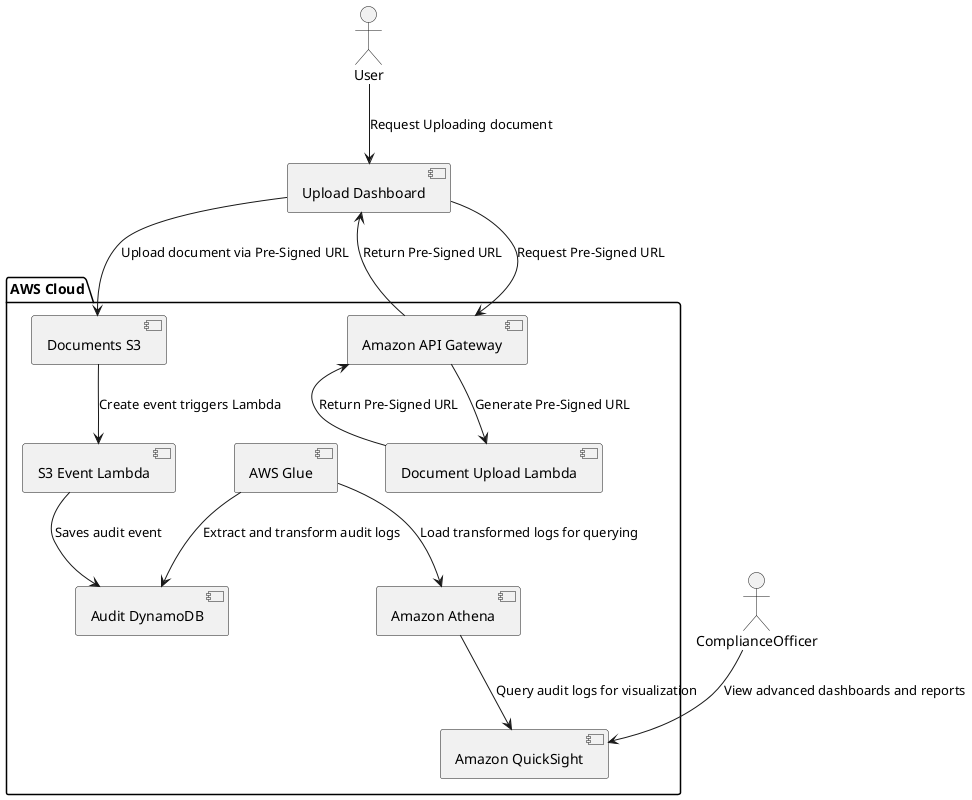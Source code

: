 @startuml Documents Audit
!define RECTANGLE class

actor User
actor ComplianceOfficer

package "AWS Cloud" {
    [Amazon API Gateway] as APIGateway
    [Document Upload Lambda] as UploadLambda
    [S3 Event Lambda] as S3Lambda
    [Documents S3] as S3
    [Audit DynamoDB] as DynamoDB
    [AWS Glue] as Glue
    [Amazon Athena] as Athena
    [Amazon QuickSight] as QuickSight
}

[Upload Dashboard] as UploadDashboard

' User interactions
User --> UploadDashboard : Request Uploading document
UploadDashboard --> APIGateway : Request Pre-Signed URL
APIGateway --> UploadLambda : Generate Pre-Signed URL
UploadLambda --> APIGateway : Return Pre-Signed URL
APIGateway --> UploadDashboard : Return Pre-Signed URL
UploadDashboard --> S3 : Upload document via Pre-Signed URL
S3 --> S3Lambda : Create event triggers Lambda
S3Lambda --> DynamoDB: Saves audit event

' Data Processing for Advanced Analytics
Glue --> DynamoDB : Extract and transform audit logs
Glue --> Athena : Load transformed logs for querying
Athena --> QuickSight : Query audit logs for visualization

' Compliance Officer advanced analytics
ComplianceOfficer --> QuickSight : View advanced dashboards and reports

@enduml
